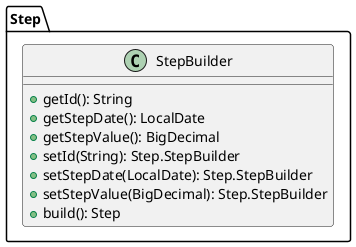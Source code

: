 @startuml

    class Step.StepBuilder [[Step.StepBuilder.html]] {
        +getId(): String
        +getStepDate(): LocalDate
        +getStepValue(): BigDecimal
        +setId(String): Step.StepBuilder
        +setStepDate(LocalDate): Step.StepBuilder
        +setStepValue(BigDecimal): Step.StepBuilder
        +build(): Step
    }

@enduml
